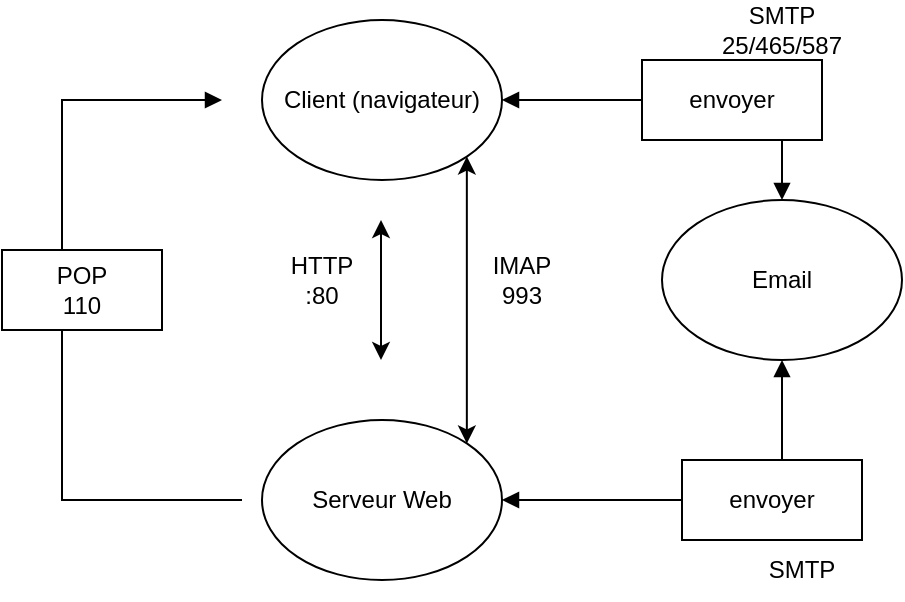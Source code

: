 <mxfile version="23.1.1" type="device">
  <diagram name="Page-1" id="tpV6OoXqru89GLnQi1L3">
    <mxGraphModel dx="1050" dy="530" grid="1" gridSize="10" guides="1" tooltips="1" connect="1" arrows="1" fold="1" page="1" pageScale="1" pageWidth="827" pageHeight="1169" math="0" shadow="0">
      <root>
        <mxCell id="0" />
        <mxCell id="1" parent="0" />
        <mxCell id="-nN-WyHPk4jRu4yO6gUq-1" value="Serveur Web" style="ellipse;whiteSpace=wrap;html=1;" vertex="1" parent="1">
          <mxGeometry x="140" y="300" width="120" height="80" as="geometry" />
        </mxCell>
        <mxCell id="-nN-WyHPk4jRu4yO6gUq-6" style="edgeStyle=orthogonalEdgeStyle;rounded=0;orthogonalLoop=1;jettySize=auto;html=1;exitX=1;exitY=0.5;exitDx=0;exitDy=0;entryX=0.5;entryY=0;entryDx=0;entryDy=0;endArrow=block;endFill=1;startArrow=block;startFill=1;" edge="1" parent="1" source="-nN-WyHPk4jRu4yO6gUq-2" target="-nN-WyHPk4jRu4yO6gUq-3">
          <mxGeometry relative="1" as="geometry" />
        </mxCell>
        <mxCell id="-nN-WyHPk4jRu4yO6gUq-2" value="Client (navigateur)" style="ellipse;whiteSpace=wrap;html=1;" vertex="1" parent="1">
          <mxGeometry x="140" y="100" width="120" height="80" as="geometry" />
        </mxCell>
        <mxCell id="-nN-WyHPk4jRu4yO6gUq-7" style="edgeStyle=orthogonalEdgeStyle;rounded=0;orthogonalLoop=1;jettySize=auto;html=1;exitX=0.5;exitY=1;exitDx=0;exitDy=0;entryX=1;entryY=0.5;entryDx=0;entryDy=0;strokeColor=default;endArrow=block;endFill=1;startArrow=block;startFill=1;" edge="1" parent="1" source="-nN-WyHPk4jRu4yO6gUq-11" target="-nN-WyHPk4jRu4yO6gUq-1">
          <mxGeometry relative="1" as="geometry">
            <Array as="points">
              <mxPoint x="395" y="340" />
            </Array>
          </mxGeometry>
        </mxCell>
        <mxCell id="-nN-WyHPk4jRu4yO6gUq-3" value="Email" style="ellipse;whiteSpace=wrap;html=1;" vertex="1" parent="1">
          <mxGeometry x="340" y="190" width="120" height="80" as="geometry" />
        </mxCell>
        <mxCell id="-nN-WyHPk4jRu4yO6gUq-4" value="" style="endArrow=classic;startArrow=classic;html=1;rounded=0;" edge="1" parent="1">
          <mxGeometry width="50" height="50" relative="1" as="geometry">
            <mxPoint x="199.5" y="270" as="sourcePoint" />
            <mxPoint x="199.5" y="200" as="targetPoint" />
          </mxGeometry>
        </mxCell>
        <mxCell id="-nN-WyHPk4jRu4yO6gUq-5" value="HTTP&lt;br&gt;:80" style="text;html=1;strokeColor=none;fillColor=none;align=center;verticalAlign=middle;whiteSpace=wrap;rounded=0;" vertex="1" parent="1">
          <mxGeometry x="140" y="215" width="60" height="30" as="geometry" />
        </mxCell>
        <mxCell id="-nN-WyHPk4jRu4yO6gUq-10" value="envoyer" style="rounded=0;whiteSpace=wrap;html=1;" vertex="1" parent="1">
          <mxGeometry x="330" y="120" width="90" height="40" as="geometry" />
        </mxCell>
        <mxCell id="-nN-WyHPk4jRu4yO6gUq-14" value="" style="edgeStyle=orthogonalEdgeStyle;rounded=0;orthogonalLoop=1;jettySize=auto;html=1;exitX=0.5;exitY=1;exitDx=0;exitDy=0;entryX=1;entryY=0.5;entryDx=0;entryDy=0;strokeColor=default;endArrow=block;endFill=1;startArrow=block;startFill=1;" edge="1" parent="1" source="-nN-WyHPk4jRu4yO6gUq-3" target="-nN-WyHPk4jRu4yO6gUq-11">
          <mxGeometry relative="1" as="geometry">
            <mxPoint x="400" y="270" as="sourcePoint" />
            <mxPoint x="260" y="340" as="targetPoint" />
            <Array as="points">
              <mxPoint x="400" y="340" />
            </Array>
          </mxGeometry>
        </mxCell>
        <mxCell id="-nN-WyHPk4jRu4yO6gUq-11" value="envoyer" style="rounded=0;whiteSpace=wrap;html=1;" vertex="1" parent="1">
          <mxGeometry x="350" y="320" width="90" height="40" as="geometry" />
        </mxCell>
        <mxCell id="-nN-WyHPk4jRu4yO6gUq-15" value="SMTP&lt;br&gt;25/465/587" style="text;html=1;strokeColor=none;fillColor=none;align=center;verticalAlign=middle;whiteSpace=wrap;rounded=0;" vertex="1" parent="1">
          <mxGeometry x="370" y="90" width="60" height="30" as="geometry" />
        </mxCell>
        <mxCell id="-nN-WyHPk4jRu4yO6gUq-16" value="SMTP" style="text;html=1;strokeColor=none;fillColor=none;align=center;verticalAlign=middle;whiteSpace=wrap;rounded=0;" vertex="1" parent="1">
          <mxGeometry x="380" y="360" width="60" height="30" as="geometry" />
        </mxCell>
        <mxCell id="-nN-WyHPk4jRu4yO6gUq-17" value="" style="endArrow=block;startArrow=none;html=1;rounded=0;endFill=1;startFill=0;" edge="1" parent="1">
          <mxGeometry width="50" height="50" relative="1" as="geometry">
            <mxPoint x="130" y="340" as="sourcePoint" />
            <mxPoint x="120" y="140" as="targetPoint" />
            <Array as="points">
              <mxPoint x="40" y="340" />
              <mxPoint x="40" y="140" />
            </Array>
          </mxGeometry>
        </mxCell>
        <mxCell id="-nN-WyHPk4jRu4yO6gUq-18" value="POP&lt;br&gt;110" style="rounded=0;whiteSpace=wrap;html=1;" vertex="1" parent="1">
          <mxGeometry x="10" y="215" width="80" height="40" as="geometry" />
        </mxCell>
        <mxCell id="-nN-WyHPk4jRu4yO6gUq-19" value="" style="endArrow=classic;startArrow=classic;html=1;rounded=0;entryX=1;entryY=1;entryDx=0;entryDy=0;exitX=1;exitY=0;exitDx=0;exitDy=0;" edge="1" parent="1" source="-nN-WyHPk4jRu4yO6gUq-1" target="-nN-WyHPk4jRu4yO6gUq-2">
          <mxGeometry width="50" height="50" relative="1" as="geometry">
            <mxPoint x="240" y="270" as="sourcePoint" />
            <mxPoint x="240" y="200" as="targetPoint" />
          </mxGeometry>
        </mxCell>
        <mxCell id="-nN-WyHPk4jRu4yO6gUq-20" value="IMAP&lt;br&gt;993" style="text;html=1;strokeColor=none;fillColor=none;align=center;verticalAlign=middle;whiteSpace=wrap;rounded=0;" vertex="1" parent="1">
          <mxGeometry x="240" y="215" width="60" height="30" as="geometry" />
        </mxCell>
      </root>
    </mxGraphModel>
  </diagram>
</mxfile>
